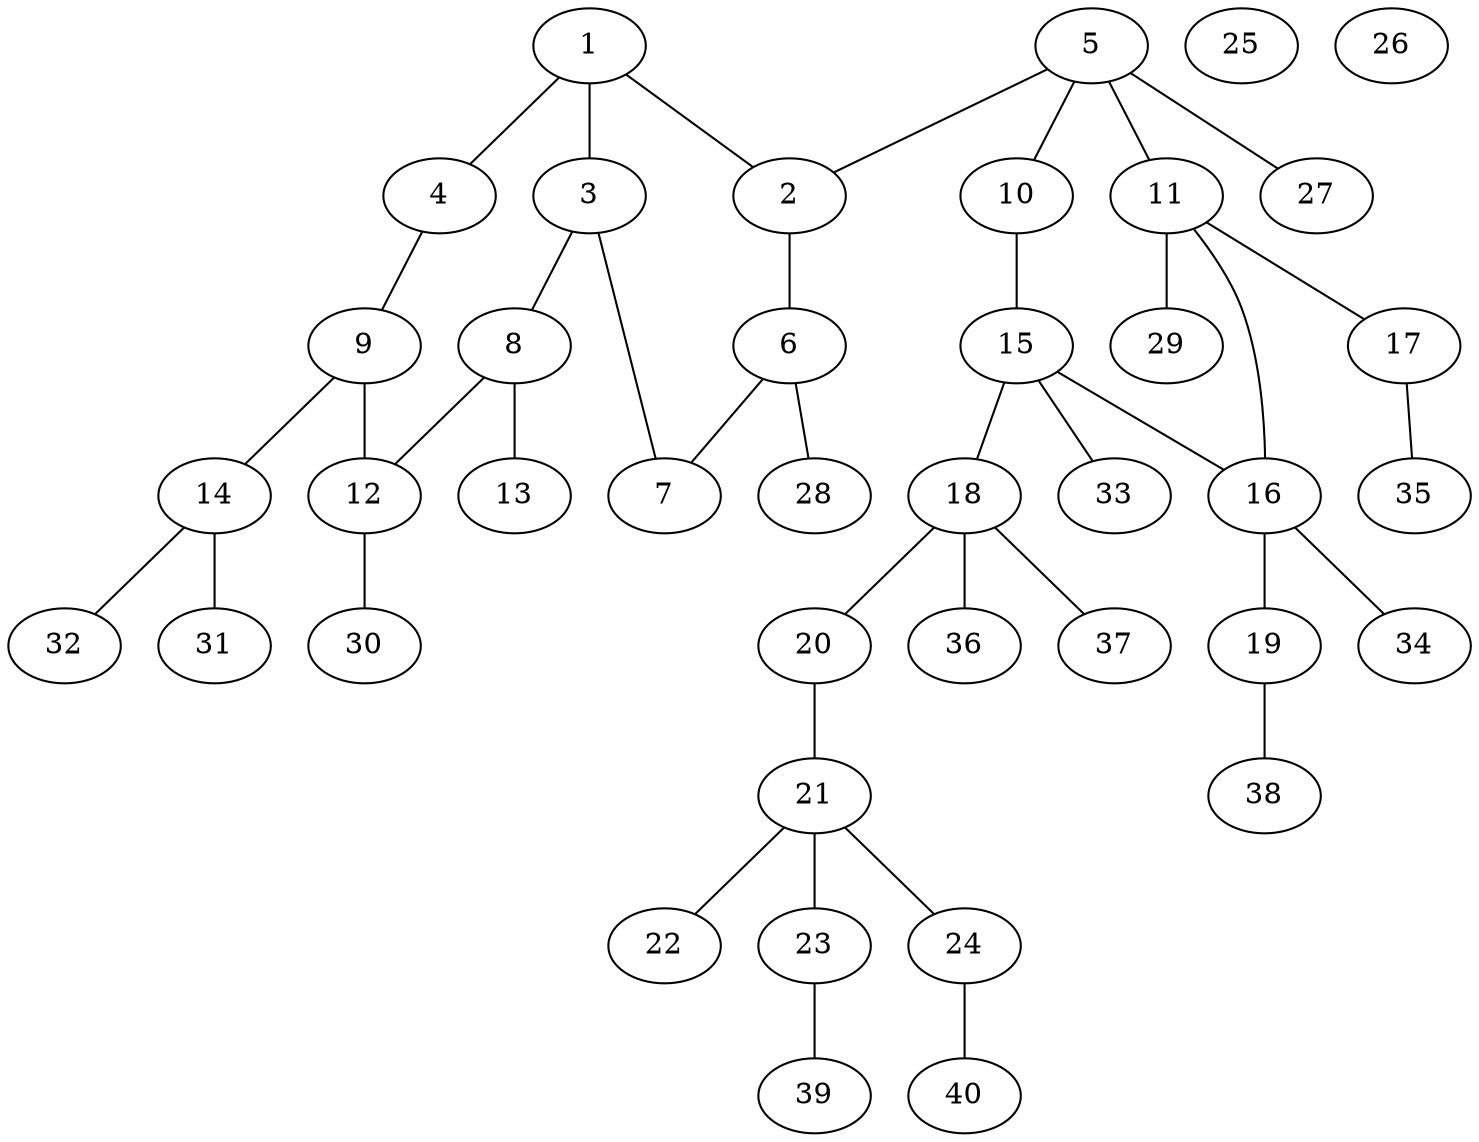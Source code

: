 graph molecule_4281 {
	1	 [chem=C];
	2	 [chem=N];
	1 -- 2	 [valence=1];
	3	 [chem=C];
	1 -- 3	 [valence=2];
	4	 [chem=N];
	1 -- 4	 [valence=1];
	6	 [chem=C];
	2 -- 6	 [valence=1];
	7	 [chem=N];
	3 -- 7	 [valence=1];
	8	 [chem=C];
	3 -- 8	 [valence=1];
	9	 [chem=C];
	4 -- 9	 [valence=2];
	5	 [chem=C];
	5 -- 2	 [valence=1];
	10	 [chem=O];
	5 -- 10	 [valence=1];
	11	 [chem=C];
	5 -- 11	 [valence=1];
	27	 [chem=H];
	5 -- 27	 [valence=1];
	6 -- 7	 [valence=2];
	28	 [chem=H];
	6 -- 28	 [valence=1];
	12	 [chem=N];
	8 -- 12	 [valence=1];
	13	 [chem=O];
	8 -- 13	 [valence=2];
	9 -- 12	 [valence=1];
	14	 [chem=N];
	9 -- 14	 [valence=1];
	15	 [chem=C];
	10 -- 15	 [valence=1];
	16	 [chem=C];
	11 -- 16	 [valence=1];
	17	 [chem=O];
	11 -- 17	 [valence=1];
	29	 [chem=H];
	11 -- 29	 [valence=1];
	30	 [chem=H];
	12 -- 30	 [valence=1];
	31	 [chem=H];
	14 -- 31	 [valence=1];
	32	 [chem=H];
	14 -- 32	 [valence=1];
	15 -- 16	 [valence=1];
	18	 [chem=C];
	15 -- 18	 [valence=1];
	33	 [chem=H];
	15 -- 33	 [valence=1];
	19	 [chem=O];
	16 -- 19	 [valence=1];
	34	 [chem=H];
	16 -- 34	 [valence=1];
	35	 [chem=H];
	17 -- 35	 [valence=1];
	20	 [chem=O];
	18 -- 20	 [valence=1];
	36	 [chem=H];
	18 -- 36	 [valence=1];
	37	 [chem=H];
	18 -- 37	 [valence=1];
	38	 [chem=H];
	19 -- 38	 [valence=1];
	21	 [chem=P];
	20 -- 21	 [valence=1];
	22	 [chem=O];
	21 -- 22	 [valence=2];
	23	 [chem=O];
	21 -- 23	 [valence=1];
	24	 [chem=O];
	21 -- 24	 [valence=1];
	39	 [chem=H];
	23 -- 39	 [valence=1];
	40	 [chem=H];
	24 -- 40	 [valence=1];
	25	 [chem=Na];
	26	 [chem=Na];
}
